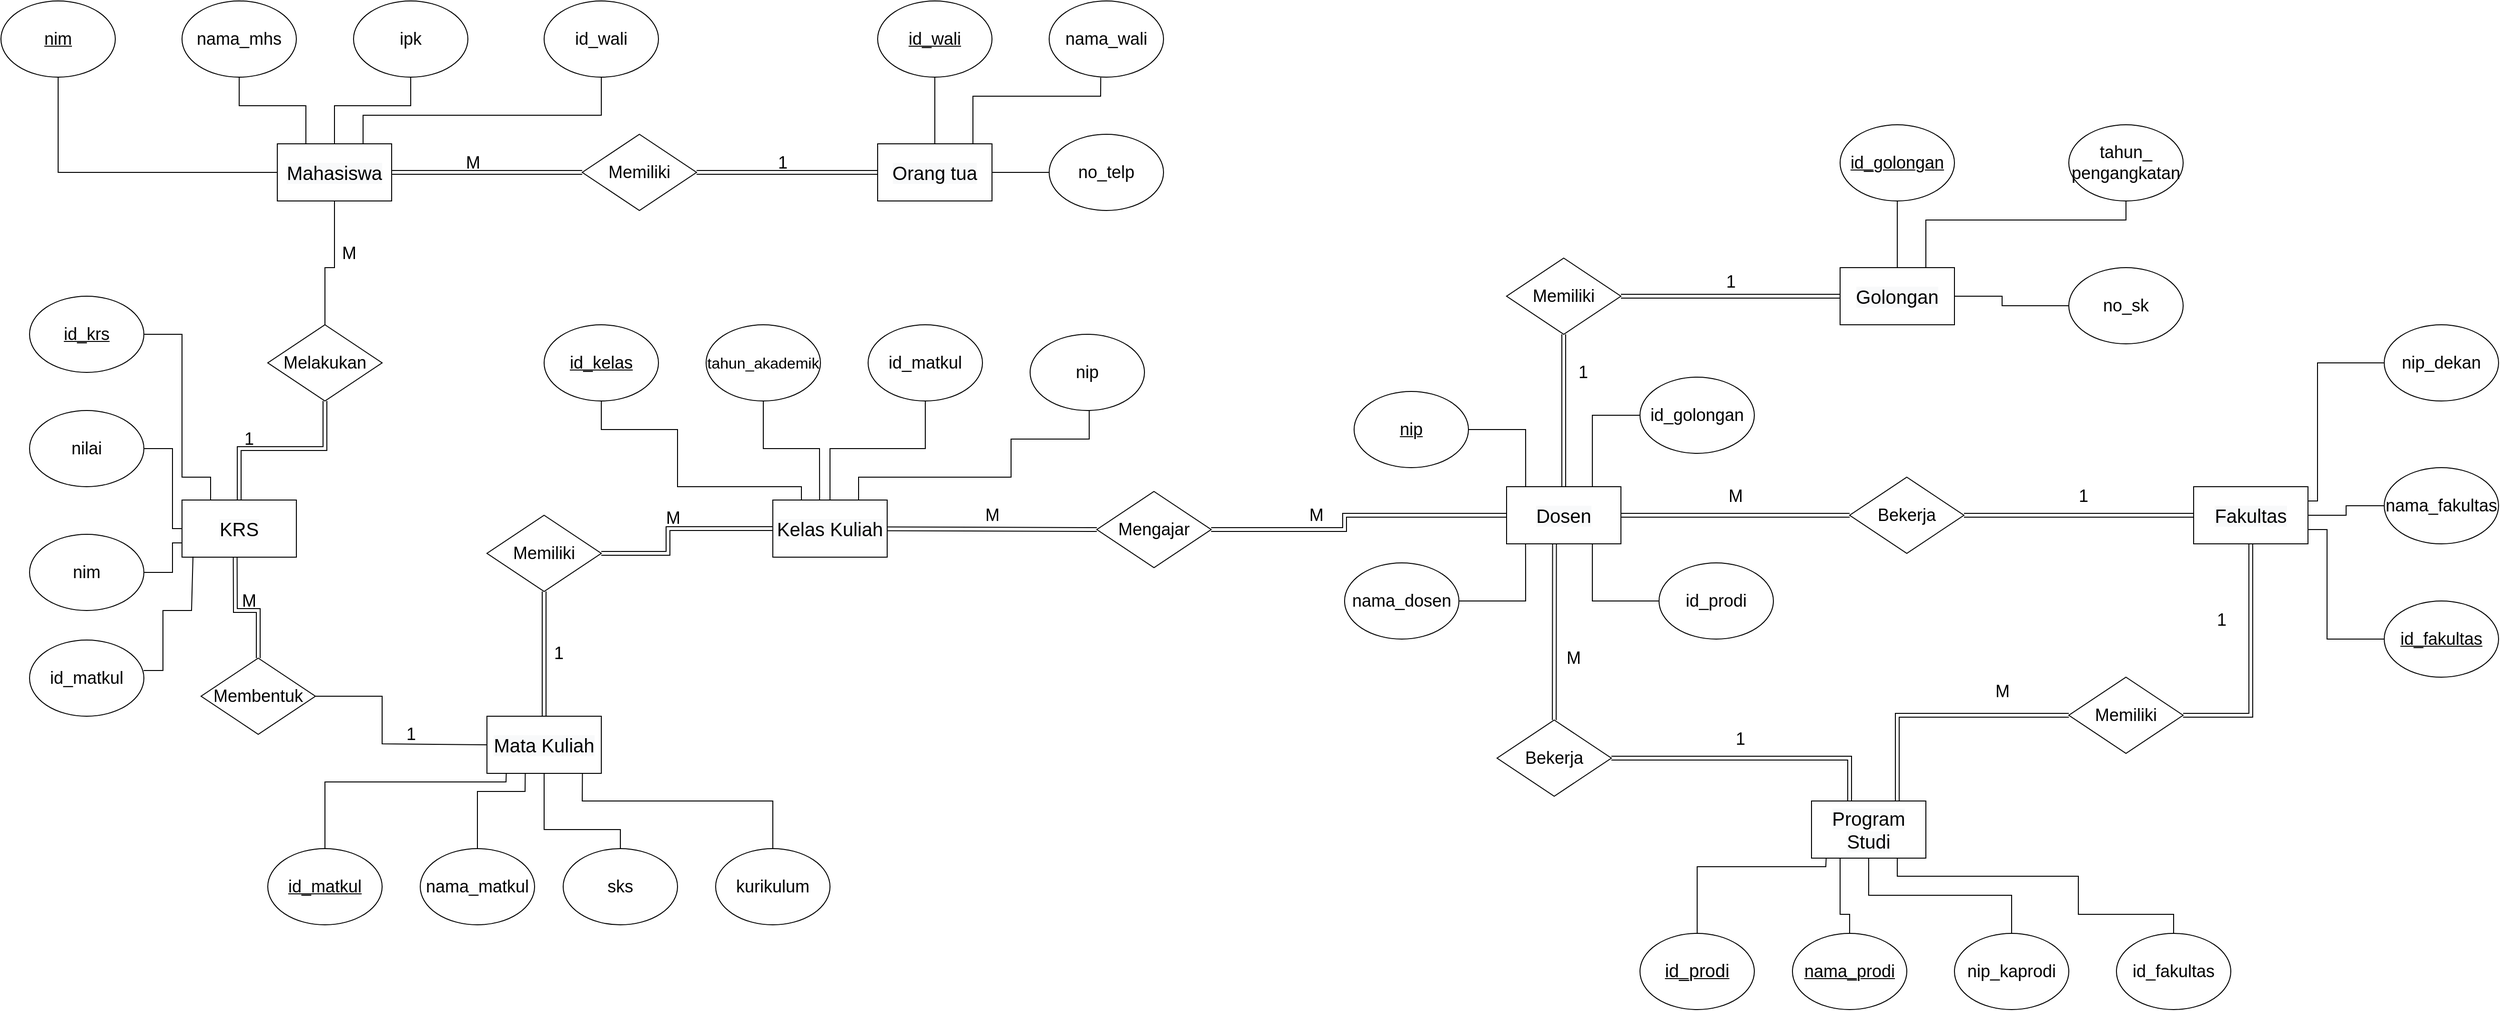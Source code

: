 <mxfile version="15.7.0" type="github">
  <diagram id="LZr_JtNC4HCCNw8eB3rf" name="Page-1">
    <mxGraphModel dx="2893" dy="1733" grid="1" gridSize="10" guides="1" tooltips="1" connect="1" arrows="1" fold="1" page="1" pageScale="1" pageWidth="1654" pageHeight="1169" math="0" shadow="0">
      <root>
        <mxCell id="0" />
        <mxCell id="1" parent="0" />
        <mxCell id="RcD0FPYwuCbndez-JQsw-1" value="&#xa;&#xa;&lt;span style=&quot;color: rgb(0, 0, 0); font-family: helvetica; font-size: 20px; font-style: normal; font-weight: 400; letter-spacing: normal; text-align: center; text-indent: 0px; text-transform: none; word-spacing: 0px; background-color: rgb(248, 249, 250); display: inline; float: none;&quot;&gt;Mahasiswa&lt;/span&gt;&#xa;&#xa;" style="rounded=0;whiteSpace=wrap;html=1;" vertex="1" parent="1">
          <mxGeometry x="638" y="200" width="120" height="60" as="geometry" />
        </mxCell>
        <mxCell id="RcD0FPYwuCbndez-JQsw-2" value="&#xa;&#xa;&lt;span style=&quot;color: rgb(0, 0, 0); font-family: helvetica; font-size: 20px; font-style: normal; font-weight: 400; letter-spacing: normal; text-align: center; text-indent: 0px; text-transform: none; word-spacing: 0px; background-color: rgb(248, 249, 250); display: inline; float: none;&quot;&gt;Orang tua&lt;/span&gt;&#xa;&#xa;" style="rounded=0;whiteSpace=wrap;html=1;" vertex="1" parent="1">
          <mxGeometry x="1268" y="200" width="120" height="60" as="geometry" />
        </mxCell>
        <mxCell id="RcD0FPYwuCbndez-JQsw-3" value="&#xa;&#xa;&lt;span style=&quot;color: rgb(0, 0, 0); font-family: helvetica; font-size: 20px; font-style: normal; font-weight: 400; letter-spacing: normal; text-align: center; text-indent: 0px; text-transform: none; word-spacing: 0px; background-color: rgb(248, 249, 250); display: inline; float: none;&quot;&gt;KRS&lt;/span&gt;&#xa;&#xa;" style="rounded=0;whiteSpace=wrap;html=1;" vertex="1" parent="1">
          <mxGeometry x="538" y="574" width="120" height="60" as="geometry" />
        </mxCell>
        <mxCell id="RcD0FPYwuCbndez-JQsw-4" value="&#xa;&#xa;&lt;span style=&quot;color: rgb(0, 0, 0); font-family: helvetica; font-size: 20px; font-style: normal; font-weight: 400; letter-spacing: normal; text-align: center; text-indent: 0px; text-transform: none; word-spacing: 0px; background-color: rgb(248, 249, 250); display: inline; float: none;&quot;&gt;Mata Kuliah&lt;/span&gt;&#xa;&#xa;" style="rounded=0;whiteSpace=wrap;html=1;" vertex="1" parent="1">
          <mxGeometry x="858" y="801" width="120" height="60" as="geometry" />
        </mxCell>
        <mxCell id="RcD0FPYwuCbndez-JQsw-5" value="&#xa;&#xa;&lt;span style=&quot;color: rgb(0, 0, 0); font-family: helvetica; font-size: 20px; font-style: normal; font-weight: 400; letter-spacing: normal; text-align: center; text-indent: 0px; text-transform: none; word-spacing: 0px; background-color: rgb(248, 249, 250); display: inline; float: none;&quot;&gt;Kelas Kuliah&lt;/span&gt;&#xa;&#xa;" style="rounded=0;whiteSpace=wrap;html=1;" vertex="1" parent="1">
          <mxGeometry x="1158" y="574" width="120" height="60" as="geometry" />
        </mxCell>
        <mxCell id="RcD0FPYwuCbndez-JQsw-6" value="&#xa;&#xa;&lt;span style=&quot;color: rgb(0, 0, 0); font-family: helvetica; font-size: 20px; font-style: normal; font-weight: 400; letter-spacing: normal; text-align: center; text-indent: 0px; text-transform: none; word-spacing: 0px; background-color: rgb(248, 249, 250); display: inline; float: none;&quot;&gt;Dosen&lt;/span&gt;&#xa;&#xa;" style="rounded=0;whiteSpace=wrap;html=1;" vertex="1" parent="1">
          <mxGeometry x="1928" y="560" width="120" height="60" as="geometry" />
        </mxCell>
        <mxCell id="RcD0FPYwuCbndez-JQsw-7" value="&#xa;&#xa;&lt;span style=&quot;color: rgb(0, 0, 0); font-family: helvetica; font-size: 20px; font-style: normal; font-weight: 400; letter-spacing: normal; text-align: center; text-indent: 0px; text-transform: none; word-spacing: 0px; background-color: rgb(248, 249, 250); display: inline; float: none;&quot;&gt;Program Studi&lt;/span&gt;&#xa;&#xa;" style="rounded=0;whiteSpace=wrap;html=1;" vertex="1" parent="1">
          <mxGeometry x="2248" y="890" width="120" height="60" as="geometry" />
        </mxCell>
        <mxCell id="RcD0FPYwuCbndez-JQsw-8" value="&#xa;&#xa;&lt;span style=&quot;color: rgb(0, 0, 0); font-family: helvetica; font-size: 20px; font-style: normal; font-weight: 400; letter-spacing: normal; text-align: center; text-indent: 0px; text-transform: none; word-spacing: 0px; background-color: rgb(248, 249, 250); display: inline; float: none;&quot;&gt;Fakultas&lt;/span&gt;&#xa;&#xa;" style="rounded=0;whiteSpace=wrap;html=1;" vertex="1" parent="1">
          <mxGeometry x="2649" y="560" width="120" height="60" as="geometry" />
        </mxCell>
        <mxCell id="RcD0FPYwuCbndez-JQsw-9" value="&lt;font style=&quot;font-size: 18px&quot;&gt;&lt;u&gt;nim&lt;/u&gt;&lt;/font&gt;" style="ellipse;whiteSpace=wrap;html=1;" vertex="1" parent="1">
          <mxGeometry x="348" y="50" width="120" height="80" as="geometry" />
        </mxCell>
        <mxCell id="RcD0FPYwuCbndez-JQsw-10" value="&lt;font style=&quot;font-size: 18px&quot;&gt;nama_mhs&lt;/font&gt;" style="ellipse;whiteSpace=wrap;html=1;" vertex="1" parent="1">
          <mxGeometry x="538" y="50" width="120" height="80" as="geometry" />
        </mxCell>
        <mxCell id="RcD0FPYwuCbndez-JQsw-11" value="&lt;font style=&quot;font-size: 18px&quot;&gt;ipk&lt;/font&gt;" style="ellipse;whiteSpace=wrap;html=1;" vertex="1" parent="1">
          <mxGeometry x="718" y="50" width="120" height="80" as="geometry" />
        </mxCell>
        <mxCell id="RcD0FPYwuCbndez-JQsw-12" value="&lt;font style=&quot;font-size: 18px&quot;&gt;id_wali&lt;/font&gt;" style="ellipse;whiteSpace=wrap;html=1;" vertex="1" parent="1">
          <mxGeometry x="918" y="50" width="120" height="80" as="geometry" />
        </mxCell>
        <mxCell id="RcD0FPYwuCbndez-JQsw-13" value="&lt;font style=&quot;font-size: 18px&quot;&gt;&lt;u&gt;id_wali&lt;/u&gt;&lt;/font&gt;" style="ellipse;whiteSpace=wrap;html=1;" vertex="1" parent="1">
          <mxGeometry x="1268" y="50" width="120" height="80" as="geometry" />
        </mxCell>
        <mxCell id="RcD0FPYwuCbndez-JQsw-14" value="&lt;font style=&quot;font-size: 18px&quot;&gt;nama_wali&lt;/font&gt;" style="ellipse;whiteSpace=wrap;html=1;" vertex="1" parent="1">
          <mxGeometry x="1448" y="50" width="120" height="80" as="geometry" />
        </mxCell>
        <mxCell id="RcD0FPYwuCbndez-JQsw-15" value="&lt;font style=&quot;font-size: 18px&quot;&gt;no_telp&lt;/font&gt;" style="ellipse;whiteSpace=wrap;html=1;" vertex="1" parent="1">
          <mxGeometry x="1448" y="190" width="120" height="80" as="geometry" />
        </mxCell>
        <mxCell id="RcD0FPYwuCbndez-JQsw-16" value="&lt;u&gt;&lt;font style=&quot;font-size: 18px&quot;&gt;id_krs&lt;/font&gt;&lt;/u&gt;" style="ellipse;whiteSpace=wrap;html=1;" vertex="1" parent="1">
          <mxGeometry x="378" y="360" width="120" height="80" as="geometry" />
        </mxCell>
        <mxCell id="RcD0FPYwuCbndez-JQsw-17" value="&lt;font style=&quot;font-size: 18px&quot;&gt;nilai&lt;/font&gt;" style="ellipse;whiteSpace=wrap;html=1;" vertex="1" parent="1">
          <mxGeometry x="378" y="480" width="120" height="80" as="geometry" />
        </mxCell>
        <mxCell id="RcD0FPYwuCbndez-JQsw-18" value="&lt;font style=&quot;font-size: 18px&quot;&gt;nim&lt;/font&gt;" style="ellipse;whiteSpace=wrap;html=1;" vertex="1" parent="1">
          <mxGeometry x="378" y="610" width="120" height="80" as="geometry" />
        </mxCell>
        <mxCell id="RcD0FPYwuCbndez-JQsw-19" value="&lt;font style=&quot;font-size: 18px&quot;&gt;id_matkul&lt;/font&gt;" style="ellipse;whiteSpace=wrap;html=1;" vertex="1" parent="1">
          <mxGeometry x="378" y="721" width="120" height="80" as="geometry" />
        </mxCell>
        <mxCell id="RcD0FPYwuCbndez-JQsw-20" value="&lt;u&gt;&lt;font style=&quot;font-size: 18px&quot;&gt;id_matkul&lt;/font&gt;&lt;/u&gt;" style="ellipse;whiteSpace=wrap;html=1;" vertex="1" parent="1">
          <mxGeometry x="628" y="940" width="120" height="80" as="geometry" />
        </mxCell>
        <mxCell id="RcD0FPYwuCbndez-JQsw-21" value="&lt;font style=&quot;font-size: 18px&quot;&gt;nama_matkul&lt;/font&gt;" style="ellipse;whiteSpace=wrap;html=1;" vertex="1" parent="1">
          <mxGeometry x="788" y="940" width="120" height="80" as="geometry" />
        </mxCell>
        <mxCell id="RcD0FPYwuCbndez-JQsw-22" value="&lt;font style=&quot;font-size: 18px&quot;&gt;sks&lt;/font&gt;" style="ellipse;whiteSpace=wrap;html=1;" vertex="1" parent="1">
          <mxGeometry x="938" y="940" width="120" height="80" as="geometry" />
        </mxCell>
        <mxCell id="RcD0FPYwuCbndez-JQsw-24" value="&lt;font style=&quot;font-size: 18px&quot;&gt;kurikulum&lt;/font&gt;" style="ellipse;whiteSpace=wrap;html=1;" vertex="1" parent="1">
          <mxGeometry x="1098" y="940" width="120" height="80" as="geometry" />
        </mxCell>
        <mxCell id="RcD0FPYwuCbndez-JQsw-25" value="&#xa;&#xa;&lt;span style=&quot;color: rgb(0, 0, 0); font-family: helvetica; font-size: 20px; font-style: normal; font-weight: 400; letter-spacing: normal; text-align: center; text-indent: 0px; text-transform: none; word-spacing: 0px; background-color: rgb(248, 249, 250); display: inline; float: none;&quot;&gt;Golongan&lt;/span&gt;&#xa;&#xa;" style="rounded=0;whiteSpace=wrap;html=1;" vertex="1" parent="1">
          <mxGeometry x="2278" y="330" width="120" height="60" as="geometry" />
        </mxCell>
        <mxCell id="RcD0FPYwuCbndez-JQsw-26" value="&lt;u&gt;&lt;font style=&quot;font-size: 18px&quot;&gt;id_kelas&lt;/font&gt;&lt;/u&gt;" style="ellipse;whiteSpace=wrap;html=1;" vertex="1" parent="1">
          <mxGeometry x="918" y="390" width="120" height="80" as="geometry" />
        </mxCell>
        <mxCell id="RcD0FPYwuCbndez-JQsw-27" value="&lt;font style=&quot;font-size: 16px&quot;&gt;tahun_akademik&lt;/font&gt;" style="ellipse;whiteSpace=wrap;html=1;" vertex="1" parent="1">
          <mxGeometry x="1088" y="390" width="120" height="80" as="geometry" />
        </mxCell>
        <mxCell id="RcD0FPYwuCbndez-JQsw-28" value="&lt;font style=&quot;font-size: 18px&quot;&gt;id_matkul&lt;/font&gt;" style="ellipse;whiteSpace=wrap;html=1;" vertex="1" parent="1">
          <mxGeometry x="1258" y="390" width="120" height="80" as="geometry" />
        </mxCell>
        <mxCell id="RcD0FPYwuCbndez-JQsw-29" value="&lt;font style=&quot;font-size: 18px&quot;&gt;nip&lt;/font&gt;" style="ellipse;whiteSpace=wrap;html=1;" vertex="1" parent="1">
          <mxGeometry x="1428" y="400" width="120" height="80" as="geometry" />
        </mxCell>
        <mxCell id="RcD0FPYwuCbndez-JQsw-30" value="&lt;u&gt;&lt;font style=&quot;font-size: 18px&quot;&gt;nip&lt;/font&gt;&lt;/u&gt;" style="ellipse;whiteSpace=wrap;html=1;" vertex="1" parent="1">
          <mxGeometry x="1768" y="460" width="120" height="80" as="geometry" />
        </mxCell>
        <mxCell id="RcD0FPYwuCbndez-JQsw-31" value="&lt;font style=&quot;font-size: 18px&quot;&gt;id_golongan&lt;/font&gt;" style="ellipse;whiteSpace=wrap;html=1;" vertex="1" parent="1">
          <mxGeometry x="2068" y="445" width="120" height="80" as="geometry" />
        </mxCell>
        <mxCell id="RcD0FPYwuCbndez-JQsw-32" value="&lt;font style=&quot;font-size: 18px&quot;&gt;id_prodi&lt;/font&gt;" style="ellipse;whiteSpace=wrap;html=1;" vertex="1" parent="1">
          <mxGeometry x="2088" y="640" width="120" height="80" as="geometry" />
        </mxCell>
        <mxCell id="RcD0FPYwuCbndez-JQsw-33" value="&lt;font style=&quot;font-size: 18px&quot;&gt;nama_dosen&lt;/font&gt;" style="ellipse;whiteSpace=wrap;html=1;" vertex="1" parent="1">
          <mxGeometry x="1758" y="640" width="120" height="80" as="geometry" />
        </mxCell>
        <mxCell id="RcD0FPYwuCbndez-JQsw-34" value="&lt;u&gt;&lt;font style=&quot;font-size: 18px&quot;&gt;id_golongan&lt;/font&gt;&lt;/u&gt;" style="ellipse;whiteSpace=wrap;html=1;" vertex="1" parent="1">
          <mxGeometry x="2278" y="180" width="120" height="80" as="geometry" />
        </mxCell>
        <mxCell id="RcD0FPYwuCbndez-JQsw-35" value="&lt;font style=&quot;font-size: 18px&quot;&gt;tahun_ pengangkatan&lt;/font&gt;" style="ellipse;whiteSpace=wrap;html=1;" vertex="1" parent="1">
          <mxGeometry x="2518" y="180" width="120" height="80" as="geometry" />
        </mxCell>
        <mxCell id="RcD0FPYwuCbndez-JQsw-36" value="&lt;font style=&quot;font-size: 18px&quot;&gt;no_sk&lt;/font&gt;" style="ellipse;whiteSpace=wrap;html=1;" vertex="1" parent="1">
          <mxGeometry x="2518" y="330" width="120" height="80" as="geometry" />
        </mxCell>
        <mxCell id="RcD0FPYwuCbndez-JQsw-37" value="&lt;font style=&quot;font-size: 18px&quot;&gt;nip_dekan&lt;/font&gt;" style="ellipse;whiteSpace=wrap;html=1;" vertex="1" parent="1">
          <mxGeometry x="2849" y="390" width="120" height="80" as="geometry" />
        </mxCell>
        <mxCell id="RcD0FPYwuCbndez-JQsw-38" value="&lt;font style=&quot;font-size: 18px&quot;&gt;nama_fakultas&lt;/font&gt;" style="ellipse;whiteSpace=wrap;html=1;" vertex="1" parent="1">
          <mxGeometry x="2849" y="540" width="120" height="80" as="geometry" />
        </mxCell>
        <mxCell id="RcD0FPYwuCbndez-JQsw-39" value="&lt;u&gt;&lt;font style=&quot;font-size: 18px&quot;&gt;id_fakultas&lt;/font&gt;&lt;/u&gt;" style="ellipse;whiteSpace=wrap;html=1;" vertex="1" parent="1">
          <mxGeometry x="2849" y="680" width="120" height="80" as="geometry" />
        </mxCell>
        <mxCell id="RcD0FPYwuCbndez-JQsw-40" value="&lt;font style=&quot;font-size: 18px&quot;&gt;id_fakultas&lt;/font&gt;" style="ellipse;whiteSpace=wrap;html=1;" vertex="1" parent="1">
          <mxGeometry x="2568" y="1029" width="120" height="80" as="geometry" />
        </mxCell>
        <mxCell id="RcD0FPYwuCbndez-JQsw-41" value="&lt;font style=&quot;font-size: 19px&quot;&gt;&lt;u&gt;id_prodi&lt;/u&gt;&lt;/font&gt;" style="ellipse;whiteSpace=wrap;html=1;" vertex="1" parent="1">
          <mxGeometry x="2068" y="1029" width="120" height="80" as="geometry" />
        </mxCell>
        <mxCell id="RcD0FPYwuCbndez-JQsw-42" value="&lt;u&gt;&lt;font style=&quot;font-size: 18px&quot;&gt;nama_prodi&lt;/font&gt;&lt;/u&gt;" style="ellipse;whiteSpace=wrap;html=1;" vertex="1" parent="1">
          <mxGeometry x="2228" y="1029" width="120" height="80" as="geometry" />
        </mxCell>
        <mxCell id="RcD0FPYwuCbndez-JQsw-43" value="&lt;font style=&quot;font-size: 18px&quot;&gt;nip_kaprodi&lt;/font&gt;" style="ellipse;whiteSpace=wrap;html=1;" vertex="1" parent="1">
          <mxGeometry x="2398" y="1029" width="120" height="80" as="geometry" />
        </mxCell>
        <mxCell id="RcD0FPYwuCbndez-JQsw-47" value="Melakukan" style="rhombus;whiteSpace=wrap;html=1;fontSize=18;" vertex="1" parent="1">
          <mxGeometry x="628" y="390" width="120" height="80" as="geometry" />
        </mxCell>
        <mxCell id="RcD0FPYwuCbndez-JQsw-48" value="Memiliki" style="rhombus;whiteSpace=wrap;html=1;fontSize=18;" vertex="1" parent="1">
          <mxGeometry x="958" y="190" width="120" height="80" as="geometry" />
        </mxCell>
        <mxCell id="RcD0FPYwuCbndez-JQsw-49" value="Membentuk" style="rhombus;whiteSpace=wrap;html=1;fontSize=18;" vertex="1" parent="1">
          <mxGeometry x="558" y="740" width="120" height="80" as="geometry" />
        </mxCell>
        <mxCell id="RcD0FPYwuCbndez-JQsw-50" value="Memiliki" style="rhombus;whiteSpace=wrap;html=1;fontSize=18;" vertex="1" parent="1">
          <mxGeometry x="858" y="590" width="120" height="80" as="geometry" />
        </mxCell>
        <mxCell id="RcD0FPYwuCbndez-JQsw-51" value="Mengajar" style="rhombus;whiteSpace=wrap;html=1;fontSize=18;" vertex="1" parent="1">
          <mxGeometry x="1498" y="565" width="120" height="80" as="geometry" />
        </mxCell>
        <mxCell id="RcD0FPYwuCbndez-JQsw-52" value="Memiliki" style="rhombus;whiteSpace=wrap;html=1;fontSize=18;" vertex="1" parent="1">
          <mxGeometry x="1928" y="320" width="120" height="80" as="geometry" />
        </mxCell>
        <mxCell id="RcD0FPYwuCbndez-JQsw-53" value="Bekerja" style="rhombus;whiteSpace=wrap;html=1;fontSize=18;" vertex="1" parent="1">
          <mxGeometry x="1918" y="805" width="120" height="80" as="geometry" />
        </mxCell>
        <mxCell id="RcD0FPYwuCbndez-JQsw-54" value="Bekerja" style="rhombus;whiteSpace=wrap;html=1;fontSize=18;" vertex="1" parent="1">
          <mxGeometry x="2288" y="550" width="120" height="80" as="geometry" />
        </mxCell>
        <mxCell id="RcD0FPYwuCbndez-JQsw-60" value="" style="endArrow=none;html=1;rounded=0;fontSize=18;entryX=0.5;entryY=1;entryDx=0;entryDy=0;exitX=0.5;exitY=0;exitDx=0;exitDy=0;" edge="1" parent="1" source="RcD0FPYwuCbndez-JQsw-1" target="RcD0FPYwuCbndez-JQsw-11">
          <mxGeometry width="50" height="50" relative="1" as="geometry">
            <mxPoint x="718" y="160" as="sourcePoint" />
            <mxPoint x="878" y="170" as="targetPoint" />
            <Array as="points">
              <mxPoint x="698" y="160" />
              <mxPoint x="778" y="160" />
            </Array>
          </mxGeometry>
        </mxCell>
        <mxCell id="RcD0FPYwuCbndez-JQsw-61" value="" style="endArrow=none;html=1;rounded=0;fontSize=18;entryX=0.5;entryY=1;entryDx=0;entryDy=0;exitX=0;exitY=0.5;exitDx=0;exitDy=0;" edge="1" parent="1" source="RcD0FPYwuCbndez-JQsw-1" target="RcD0FPYwuCbndez-JQsw-9">
          <mxGeometry width="50" height="50" relative="1" as="geometry">
            <mxPoint x="388" y="170" as="sourcePoint" />
            <mxPoint x="438" y="120" as="targetPoint" />
            <Array as="points">
              <mxPoint x="408" y="230" />
            </Array>
          </mxGeometry>
        </mxCell>
        <mxCell id="RcD0FPYwuCbndez-JQsw-62" value="" style="endArrow=none;html=1;rounded=0;fontSize=18;entryX=0.5;entryY=1;entryDx=0;entryDy=0;exitX=0.25;exitY=0;exitDx=0;exitDy=0;" edge="1" parent="1" source="RcD0FPYwuCbndez-JQsw-1" target="RcD0FPYwuCbndez-JQsw-10">
          <mxGeometry width="50" height="50" relative="1" as="geometry">
            <mxPoint x="578" y="190" as="sourcePoint" />
            <mxPoint x="628" y="140" as="targetPoint" />
            <Array as="points">
              <mxPoint x="668" y="160" />
              <mxPoint x="598" y="160" />
            </Array>
          </mxGeometry>
        </mxCell>
        <mxCell id="RcD0FPYwuCbndez-JQsw-63" value="" style="endArrow=none;html=1;rounded=0;fontSize=18;exitX=0.75;exitY=0;exitDx=0;exitDy=0;entryX=0.5;entryY=1;entryDx=0;entryDy=0;" edge="1" parent="1" source="RcD0FPYwuCbndez-JQsw-1" target="RcD0FPYwuCbndez-JQsw-12">
          <mxGeometry width="50" height="50" relative="1" as="geometry">
            <mxPoint x="858" y="200" as="sourcePoint" />
            <mxPoint x="908" y="150" as="targetPoint" />
            <Array as="points">
              <mxPoint x="728" y="170" />
              <mxPoint x="818" y="170" />
              <mxPoint x="978" y="170" />
            </Array>
          </mxGeometry>
        </mxCell>
        <mxCell id="RcD0FPYwuCbndez-JQsw-64" value="" style="endArrow=none;html=1;rounded=0;fontSize=18;entryX=0.5;entryY=1;entryDx=0;entryDy=0;exitX=0.5;exitY=0;exitDx=0;exitDy=0;" edge="1" parent="1" source="RcD0FPYwuCbndez-JQsw-2" target="RcD0FPYwuCbndez-JQsw-13">
          <mxGeometry width="50" height="50" relative="1" as="geometry">
            <mxPoint x="1308" y="190" as="sourcePoint" />
            <mxPoint x="1358" y="140" as="targetPoint" />
          </mxGeometry>
        </mxCell>
        <mxCell id="RcD0FPYwuCbndez-JQsw-65" value="" style="endArrow=none;html=1;rounded=0;fontSize=18;exitX=1;exitY=0.5;exitDx=0;exitDy=0;entryX=0;entryY=0.5;entryDx=0;entryDy=0;" edge="1" parent="1" source="RcD0FPYwuCbndez-JQsw-2" target="RcD0FPYwuCbndez-JQsw-15">
          <mxGeometry width="50" height="50" relative="1" as="geometry">
            <mxPoint x="1398" y="260" as="sourcePoint" />
            <mxPoint x="1448" y="210" as="targetPoint" />
          </mxGeometry>
        </mxCell>
        <mxCell id="RcD0FPYwuCbndez-JQsw-66" value="" style="endArrow=none;html=1;rounded=0;fontSize=18;entryX=0.451;entryY=1.004;entryDx=0;entryDy=0;entryPerimeter=0;" edge="1" parent="1" target="RcD0FPYwuCbndez-JQsw-14">
          <mxGeometry width="50" height="50" relative="1" as="geometry">
            <mxPoint x="1368" y="200" as="sourcePoint" />
            <mxPoint x="1438" y="140" as="targetPoint" />
            <Array as="points">
              <mxPoint x="1368" y="150" />
              <mxPoint x="1438" y="150" />
              <mxPoint x="1502" y="150" />
            </Array>
          </mxGeometry>
        </mxCell>
        <mxCell id="RcD0FPYwuCbndez-JQsw-67" value="" style="endArrow=none;html=1;rounded=0;fontSize=18;entryX=0;entryY=0.5;entryDx=0;entryDy=0;" edge="1" parent="1" source="RcD0FPYwuCbndez-JQsw-17" target="RcD0FPYwuCbndez-JQsw-3">
          <mxGeometry width="50" height="50" relative="1" as="geometry">
            <mxPoint x="498" y="570" as="sourcePoint" />
            <mxPoint x="568.711" y="520" as="targetPoint" />
            <Array as="points">
              <mxPoint x="528" y="520" />
              <mxPoint x="528" y="604" />
            </Array>
          </mxGeometry>
        </mxCell>
        <mxCell id="RcD0FPYwuCbndez-JQsw-69" value="" style="endArrow=none;html=1;rounded=0;fontSize=18;exitX=1;exitY=0.5;exitDx=0;exitDy=0;entryX=0.25;entryY=0;entryDx=0;entryDy=0;" edge="1" parent="1" source="RcD0FPYwuCbndez-JQsw-16" target="RcD0FPYwuCbndez-JQsw-3">
          <mxGeometry width="50" height="50" relative="1" as="geometry">
            <mxPoint x="508" y="480" as="sourcePoint" />
            <mxPoint x="558" y="430" as="targetPoint" />
            <Array as="points">
              <mxPoint x="538" y="400" />
              <mxPoint x="538" y="490" />
              <mxPoint x="538" y="550" />
              <mxPoint x="568" y="550" />
            </Array>
          </mxGeometry>
        </mxCell>
        <mxCell id="RcD0FPYwuCbndez-JQsw-70" value="" style="endArrow=none;html=1;rounded=0;fontSize=18;exitX=1;exitY=0.5;exitDx=0;exitDy=0;entryX=0;entryY=0.75;entryDx=0;entryDy=0;" edge="1" parent="1" source="RcD0FPYwuCbndez-JQsw-18" target="RcD0FPYwuCbndez-JQsw-3">
          <mxGeometry width="50" height="50" relative="1" as="geometry">
            <mxPoint x="518" y="710" as="sourcePoint" />
            <mxPoint x="568" y="660" as="targetPoint" />
            <Array as="points">
              <mxPoint x="528" y="650" />
              <mxPoint x="528" y="619" />
            </Array>
          </mxGeometry>
        </mxCell>
        <mxCell id="RcD0FPYwuCbndez-JQsw-71" value="" style="endArrow=none;html=1;rounded=0;fontSize=18;exitX=0.998;exitY=0.4;exitDx=0;exitDy=0;exitPerimeter=0;entryX=0.096;entryY=0.99;entryDx=0;entryDy=0;entryPerimeter=0;" edge="1" parent="1" source="RcD0FPYwuCbndez-JQsw-19" target="RcD0FPYwuCbndez-JQsw-3">
          <mxGeometry width="50" height="50" relative="1" as="geometry">
            <mxPoint x="498" y="750" as="sourcePoint" />
            <mxPoint x="548" y="650" as="targetPoint" />
            <Array as="points">
              <mxPoint x="518" y="753" />
              <mxPoint x="518" y="690" />
              <mxPoint x="548" y="690" />
            </Array>
          </mxGeometry>
        </mxCell>
        <mxCell id="RcD0FPYwuCbndez-JQsw-72" value="" style="endArrow=none;html=1;rounded=0;fontSize=18;exitX=0.5;exitY=1;exitDx=0;exitDy=0;entryX=0.25;entryY=0;entryDx=0;entryDy=0;" edge="1" parent="1" source="RcD0FPYwuCbndez-JQsw-26" target="RcD0FPYwuCbndez-JQsw-5">
          <mxGeometry width="50" height="50" relative="1" as="geometry">
            <mxPoint x="1038" y="560" as="sourcePoint" />
            <mxPoint x="1088" y="510" as="targetPoint" />
            <Array as="points">
              <mxPoint x="978" y="500" />
              <mxPoint x="1058" y="500" />
              <mxPoint x="1058" y="560" />
              <mxPoint x="1188" y="560" />
            </Array>
          </mxGeometry>
        </mxCell>
        <mxCell id="RcD0FPYwuCbndez-JQsw-73" value="" style="endArrow=none;html=1;rounded=0;fontSize=18;entryX=0.5;entryY=1;entryDx=0;entryDy=0;exitX=0.409;exitY=-0.007;exitDx=0;exitDy=0;exitPerimeter=0;" edge="1" parent="1" source="RcD0FPYwuCbndez-JQsw-5" target="RcD0FPYwuCbndez-JQsw-27">
          <mxGeometry width="50" height="50" relative="1" as="geometry">
            <mxPoint x="1128" y="540" as="sourcePoint" />
            <mxPoint x="1178" y="490" as="targetPoint" />
            <Array as="points">
              <mxPoint x="1207" y="520" />
              <mxPoint x="1148" y="520" />
            </Array>
          </mxGeometry>
        </mxCell>
        <mxCell id="RcD0FPYwuCbndez-JQsw-74" value="" style="endArrow=none;html=1;rounded=0;fontSize=18;exitX=0.5;exitY=0;exitDx=0;exitDy=0;entryX=0.5;entryY=1;entryDx=0;entryDy=0;" edge="1" parent="1" source="RcD0FPYwuCbndez-JQsw-5" target="RcD0FPYwuCbndez-JQsw-28">
          <mxGeometry width="50" height="50" relative="1" as="geometry">
            <mxPoint x="1238" y="550" as="sourcePoint" />
            <mxPoint x="1288" y="500" as="targetPoint" />
            <Array as="points">
              <mxPoint x="1218" y="520" />
              <mxPoint x="1318" y="520" />
            </Array>
          </mxGeometry>
        </mxCell>
        <mxCell id="RcD0FPYwuCbndez-JQsw-75" value="" style="endArrow=none;html=1;rounded=0;fontSize=18;exitX=0.75;exitY=0;exitDx=0;exitDy=0;" edge="1" parent="1" source="RcD0FPYwuCbndez-JQsw-5">
          <mxGeometry width="50" height="50" relative="1" as="geometry">
            <mxPoint x="1348" y="580" as="sourcePoint" />
            <mxPoint x="1490" y="480" as="targetPoint" />
            <Array as="points">
              <mxPoint x="1248" y="550" />
              <mxPoint x="1278" y="550" />
              <mxPoint x="1408" y="550" />
              <mxPoint x="1408" y="510" />
              <mxPoint x="1490" y="510" />
            </Array>
          </mxGeometry>
        </mxCell>
        <mxCell id="RcD0FPYwuCbndez-JQsw-76" value="" style="endArrow=none;html=1;rounded=0;fontSize=18;exitX=0.5;exitY=0;exitDx=0;exitDy=0;entryX=0.169;entryY=1;entryDx=0;entryDy=0;entryPerimeter=0;" edge="1" parent="1" source="RcD0FPYwuCbndez-JQsw-20" target="RcD0FPYwuCbndez-JQsw-4">
          <mxGeometry width="50" height="50" relative="1" as="geometry">
            <mxPoint x="658" y="900" as="sourcePoint" />
            <mxPoint x="708" y="850" as="targetPoint" />
            <Array as="points">
              <mxPoint x="688" y="870" />
              <mxPoint x="878" y="870" />
            </Array>
          </mxGeometry>
        </mxCell>
        <mxCell id="RcD0FPYwuCbndez-JQsw-77" value="" style="endArrow=none;html=1;rounded=0;fontSize=18;exitX=0.5;exitY=0;exitDx=0;exitDy=0;entryX=0.335;entryY=0.995;entryDx=0;entryDy=0;entryPerimeter=0;" edge="1" parent="1" source="RcD0FPYwuCbndez-JQsw-21" target="RcD0FPYwuCbndez-JQsw-4">
          <mxGeometry width="50" height="50" relative="1" as="geometry">
            <mxPoint x="868" y="930" as="sourcePoint" />
            <mxPoint x="918" y="880" as="targetPoint" />
            <Array as="points">
              <mxPoint x="848" y="880" />
              <mxPoint x="898" y="880" />
            </Array>
          </mxGeometry>
        </mxCell>
        <mxCell id="RcD0FPYwuCbndez-JQsw-78" value="" style="endArrow=none;html=1;rounded=0;fontSize=18;entryX=0.5;entryY=1;entryDx=0;entryDy=0;exitX=0.5;exitY=0;exitDx=0;exitDy=0;" edge="1" parent="1" source="RcD0FPYwuCbndez-JQsw-22" target="RcD0FPYwuCbndez-JQsw-4">
          <mxGeometry width="50" height="50" relative="1" as="geometry">
            <mxPoint x="928" y="930" as="sourcePoint" />
            <mxPoint x="978" y="880" as="targetPoint" />
            <Array as="points">
              <mxPoint x="998" y="920" />
              <mxPoint x="918" y="920" />
              <mxPoint x="918" y="880" />
            </Array>
          </mxGeometry>
        </mxCell>
        <mxCell id="RcD0FPYwuCbndez-JQsw-79" value="" style="endArrow=none;html=1;rounded=0;fontSize=18;entryX=0.835;entryY=1.003;entryDx=0;entryDy=0;entryPerimeter=0;exitX=0.5;exitY=0;exitDx=0;exitDy=0;" edge="1" parent="1" source="RcD0FPYwuCbndez-JQsw-24" target="RcD0FPYwuCbndez-JQsw-4">
          <mxGeometry width="50" height="50" relative="1" as="geometry">
            <mxPoint x="1038" y="930" as="sourcePoint" />
            <mxPoint x="1088" y="880" as="targetPoint" />
            <Array as="points">
              <mxPoint x="1158" y="890" />
              <mxPoint x="1058" y="890" />
              <mxPoint x="958" y="890" />
            </Array>
          </mxGeometry>
        </mxCell>
        <mxCell id="RcD0FPYwuCbndez-JQsw-80" value="" style="endArrow=none;html=1;rounded=0;fontSize=18;entryX=0.128;entryY=1.006;entryDx=0;entryDy=0;entryPerimeter=0;exitX=0.5;exitY=0;exitDx=0;exitDy=0;" edge="1" parent="1" source="RcD0FPYwuCbndez-JQsw-41" target="RcD0FPYwuCbndez-JQsw-7">
          <mxGeometry width="50" height="50" relative="1" as="geometry">
            <mxPoint x="2128" y="1009" as="sourcePoint" />
            <mxPoint x="2178" y="959" as="targetPoint" />
            <Array as="points">
              <mxPoint x="2128" y="959" />
              <mxPoint x="2263" y="959" />
            </Array>
          </mxGeometry>
        </mxCell>
        <mxCell id="RcD0FPYwuCbndez-JQsw-81" value="" style="endArrow=none;html=1;rounded=0;fontSize=18;entryX=0.25;entryY=1;entryDx=0;entryDy=0;exitX=0.5;exitY=0;exitDx=0;exitDy=0;" edge="1" parent="1" source="RcD0FPYwuCbndez-JQsw-42" target="RcD0FPYwuCbndez-JQsw-7">
          <mxGeometry width="50" height="50" relative="1" as="geometry">
            <mxPoint x="2238" y="1029" as="sourcePoint" />
            <mxPoint x="2288" y="979" as="targetPoint" />
            <Array as="points">
              <mxPoint x="2288" y="1009" />
              <mxPoint x="2278" y="1009" />
            </Array>
          </mxGeometry>
        </mxCell>
        <mxCell id="RcD0FPYwuCbndez-JQsw-82" value="" style="endArrow=none;html=1;rounded=0;fontSize=18;exitX=0.5;exitY=0;exitDx=0;exitDy=0;entryX=0.5;entryY=1;entryDx=0;entryDy=0;" edge="1" parent="1" source="RcD0FPYwuCbndez-JQsw-43" target="RcD0FPYwuCbndez-JQsw-7">
          <mxGeometry width="50" height="50" relative="1" as="geometry">
            <mxPoint x="2328" y="1029" as="sourcePoint" />
            <mxPoint x="2378" y="979" as="targetPoint" />
            <Array as="points">
              <mxPoint x="2458" y="989" />
              <mxPoint x="2308" y="989" />
            </Array>
          </mxGeometry>
        </mxCell>
        <mxCell id="RcD0FPYwuCbndez-JQsw-83" value="" style="endArrow=none;html=1;rounded=0;fontSize=18;exitX=0.75;exitY=1;exitDx=0;exitDy=0;entryX=0.5;entryY=0;entryDx=0;entryDy=0;" edge="1" parent="1" source="RcD0FPYwuCbndez-JQsw-7" target="RcD0FPYwuCbndez-JQsw-40">
          <mxGeometry width="50" height="50" relative="1" as="geometry">
            <mxPoint x="2428" y="989" as="sourcePoint" />
            <mxPoint x="2478" y="989" as="targetPoint" />
            <Array as="points">
              <mxPoint x="2338" y="969" />
              <mxPoint x="2528" y="969" />
              <mxPoint x="2528" y="1009" />
              <mxPoint x="2628" y="1009" />
            </Array>
          </mxGeometry>
        </mxCell>
        <mxCell id="RcD0FPYwuCbndez-JQsw-84" value="" style="endArrow=none;html=1;rounded=0;fontSize=18;exitX=1;exitY=0.5;exitDx=0;exitDy=0;entryX=0.167;entryY=0;entryDx=0;entryDy=0;entryPerimeter=0;" edge="1" parent="1" source="RcD0FPYwuCbndez-JQsw-30" target="RcD0FPYwuCbndez-JQsw-6">
          <mxGeometry width="50" height="50" relative="1" as="geometry">
            <mxPoint x="1938" y="550" as="sourcePoint" />
            <mxPoint x="1988" y="500" as="targetPoint" />
            <Array as="points">
              <mxPoint x="1948" y="500" />
            </Array>
          </mxGeometry>
        </mxCell>
        <mxCell id="RcD0FPYwuCbndez-JQsw-85" value="" style="endArrow=none;html=1;rounded=0;fontSize=18;exitX=0.75;exitY=0;exitDx=0;exitDy=0;entryX=0;entryY=0.5;entryDx=0;entryDy=0;" edge="1" parent="1" source="RcD0FPYwuCbndez-JQsw-6" target="RcD0FPYwuCbndez-JQsw-31">
          <mxGeometry width="50" height="50" relative="1" as="geometry">
            <mxPoint x="1998" y="550" as="sourcePoint" />
            <mxPoint x="2048" y="500" as="targetPoint" />
            <Array as="points">
              <mxPoint x="2018" y="500" />
              <mxPoint x="2018" y="485" />
            </Array>
          </mxGeometry>
        </mxCell>
        <mxCell id="RcD0FPYwuCbndez-JQsw-86" value="" style="endArrow=none;html=1;rounded=0;fontSize=18;entryX=0.166;entryY=1.004;entryDx=0;entryDy=0;entryPerimeter=0;exitX=1;exitY=0.5;exitDx=0;exitDy=0;" edge="1" parent="1" source="RcD0FPYwuCbndez-JQsw-33" target="RcD0FPYwuCbndez-JQsw-6">
          <mxGeometry width="50" height="50" relative="1" as="geometry">
            <mxPoint x="1898" y="680" as="sourcePoint" />
            <mxPoint x="1948" y="630" as="targetPoint" />
            <Array as="points">
              <mxPoint x="1948" y="680" />
              <mxPoint x="1948" y="650" />
            </Array>
          </mxGeometry>
        </mxCell>
        <mxCell id="RcD0FPYwuCbndez-JQsw-87" value="" style="endArrow=none;html=1;rounded=0;fontSize=18;exitX=0;exitY=0.5;exitDx=0;exitDy=0;entryX=0.75;entryY=1;entryDx=0;entryDy=0;" edge="1" parent="1" source="RcD0FPYwuCbndez-JQsw-32" target="RcD0FPYwuCbndez-JQsw-6">
          <mxGeometry width="50" height="50" relative="1" as="geometry">
            <mxPoint x="2018" y="690" as="sourcePoint" />
            <mxPoint x="2068" y="640" as="targetPoint" />
            <Array as="points">
              <mxPoint x="2018" y="680" />
            </Array>
          </mxGeometry>
        </mxCell>
        <mxCell id="RcD0FPYwuCbndez-JQsw-88" value="" style="endArrow=none;html=1;rounded=0;fontSize=18;exitX=0.5;exitY=0;exitDx=0;exitDy=0;entryX=0.5;entryY=1;entryDx=0;entryDy=0;" edge="1" parent="1" source="RcD0FPYwuCbndez-JQsw-25" target="RcD0FPYwuCbndez-JQsw-34">
          <mxGeometry width="50" height="50" relative="1" as="geometry">
            <mxPoint x="2428" y="340" as="sourcePoint" />
            <mxPoint x="2478" y="290" as="targetPoint" />
          </mxGeometry>
        </mxCell>
        <mxCell id="RcD0FPYwuCbndez-JQsw-89" value="" style="endArrow=none;html=1;rounded=0;fontSize=18;exitX=0.75;exitY=0;exitDx=0;exitDy=0;entryX=0.5;entryY=1;entryDx=0;entryDy=0;" edge="1" parent="1" source="RcD0FPYwuCbndez-JQsw-25" target="RcD0FPYwuCbndez-JQsw-35">
          <mxGeometry width="50" height="50" relative="1" as="geometry">
            <mxPoint x="2438" y="330" as="sourcePoint" />
            <mxPoint x="2488" y="280" as="targetPoint" />
            <Array as="points">
              <mxPoint x="2368" y="280" />
              <mxPoint x="2578" y="280" />
            </Array>
          </mxGeometry>
        </mxCell>
        <mxCell id="RcD0FPYwuCbndez-JQsw-90" value="" style="endArrow=none;html=1;rounded=0;fontSize=18;exitX=1;exitY=0.5;exitDx=0;exitDy=0;entryX=0;entryY=0.5;entryDx=0;entryDy=0;" edge="1" parent="1" source="RcD0FPYwuCbndez-JQsw-25" target="RcD0FPYwuCbndez-JQsw-36">
          <mxGeometry width="50" height="50" relative="1" as="geometry">
            <mxPoint x="2428" y="390" as="sourcePoint" />
            <mxPoint x="2478" y="340" as="targetPoint" />
            <Array as="points">
              <mxPoint x="2448" y="360" />
              <mxPoint x="2448" y="370" />
            </Array>
          </mxGeometry>
        </mxCell>
        <mxCell id="RcD0FPYwuCbndez-JQsw-91" value="" style="endArrow=none;html=1;rounded=0;fontSize=18;exitX=1;exitY=0.25;exitDx=0;exitDy=0;entryX=0;entryY=0.5;entryDx=0;entryDy=0;" edge="1" parent="1" source="RcD0FPYwuCbndez-JQsw-8" target="RcD0FPYwuCbndez-JQsw-37">
          <mxGeometry width="50" height="50" relative="1" as="geometry">
            <mxPoint x="2769" y="620" as="sourcePoint" />
            <mxPoint x="2829" y="440" as="targetPoint" />
            <Array as="points">
              <mxPoint x="2779" y="575" />
              <mxPoint x="2779" y="430" />
            </Array>
          </mxGeometry>
        </mxCell>
        <mxCell id="RcD0FPYwuCbndez-JQsw-92" value="" style="endArrow=none;html=1;rounded=0;fontSize=18;exitX=1;exitY=0.5;exitDx=0;exitDy=0;entryX=0;entryY=0.5;entryDx=0;entryDy=0;" edge="1" parent="1" source="RcD0FPYwuCbndez-JQsw-8" target="RcD0FPYwuCbndez-JQsw-38">
          <mxGeometry width="50" height="50" relative="1" as="geometry">
            <mxPoint x="2789" y="600" as="sourcePoint" />
            <mxPoint x="2839" y="550" as="targetPoint" />
            <Array as="points">
              <mxPoint x="2809" y="590" />
              <mxPoint x="2809" y="580" />
            </Array>
          </mxGeometry>
        </mxCell>
        <mxCell id="RcD0FPYwuCbndez-JQsw-93" value="" style="endArrow=none;html=1;rounded=0;fontSize=18;exitX=1;exitY=0.75;exitDx=0;exitDy=0;entryX=0;entryY=0.5;entryDx=0;entryDy=0;" edge="1" parent="1" source="RcD0FPYwuCbndez-JQsw-8" target="RcD0FPYwuCbndez-JQsw-39">
          <mxGeometry width="50" height="50" relative="1" as="geometry">
            <mxPoint x="2789" y="680" as="sourcePoint" />
            <mxPoint x="2839" y="630" as="targetPoint" />
            <Array as="points">
              <mxPoint x="2789" y="605" />
              <mxPoint x="2789" y="720" />
            </Array>
          </mxGeometry>
        </mxCell>
        <mxCell id="RcD0FPYwuCbndez-JQsw-94" value="" style="shape=link;html=1;rounded=0;fontSize=18;entryX=0;entryY=0.5;entryDx=0;entryDy=0;" edge="1" parent="1" target="RcD0FPYwuCbndez-JQsw-48">
          <mxGeometry width="100" relative="1" as="geometry">
            <mxPoint x="758" y="230" as="sourcePoint" />
            <mxPoint x="858" y="230" as="targetPoint" />
          </mxGeometry>
        </mxCell>
        <mxCell id="RcD0FPYwuCbndez-JQsw-95" value="" style="shape=link;html=1;rounded=0;fontSize=18;entryX=0;entryY=0.5;entryDx=0;entryDy=0;exitX=1;exitY=0.5;exitDx=0;exitDy=0;" edge="1" parent="1" source="RcD0FPYwuCbndez-JQsw-48" target="RcD0FPYwuCbndez-JQsw-2">
          <mxGeometry width="100" relative="1" as="geometry">
            <mxPoint x="1088" y="230" as="sourcePoint" />
            <mxPoint x="1188" y="230" as="targetPoint" />
          </mxGeometry>
        </mxCell>
        <mxCell id="RcD0FPYwuCbndez-JQsw-97" value="M" style="text;html=1;align=center;verticalAlign=middle;resizable=0;points=[];autosize=1;strokeColor=none;fillColor=none;fontSize=18;" vertex="1" parent="1">
          <mxGeometry x="828" y="205" width="30" height="30" as="geometry" />
        </mxCell>
        <mxCell id="RcD0FPYwuCbndez-JQsw-98" value="1" style="text;html=1;align=center;verticalAlign=middle;resizable=0;points=[];autosize=1;strokeColor=none;fillColor=none;fontSize=18;" vertex="1" parent="1">
          <mxGeometry x="1153" y="205" width="30" height="30" as="geometry" />
        </mxCell>
        <mxCell id="RcD0FPYwuCbndez-JQsw-99" value="" style="shape=link;html=1;rounded=0;fontSize=18;exitX=0.5;exitY=1;exitDx=0;exitDy=0;entryX=0.5;entryY=0;entryDx=0;entryDy=0;" edge="1" parent="1" source="RcD0FPYwuCbndez-JQsw-47" target="RcD0FPYwuCbndez-JQsw-3">
          <mxGeometry width="100" relative="1" as="geometry">
            <mxPoint x="638" y="520" as="sourcePoint" />
            <mxPoint x="738" y="520" as="targetPoint" />
            <Array as="points">
              <mxPoint x="688" y="520" />
              <mxPoint x="598" y="520" />
            </Array>
          </mxGeometry>
        </mxCell>
        <mxCell id="RcD0FPYwuCbndez-JQsw-100" value="" style="endArrow=none;html=1;rounded=0;fontSize=18;entryX=0.5;entryY=1;entryDx=0;entryDy=0;exitX=0.5;exitY=0;exitDx=0;exitDy=0;" edge="1" parent="1" source="RcD0FPYwuCbndez-JQsw-47" target="RcD0FPYwuCbndez-JQsw-1">
          <mxGeometry width="50" height="50" relative="1" as="geometry">
            <mxPoint x="668" y="340" as="sourcePoint" />
            <mxPoint x="718" y="290" as="targetPoint" />
            <Array as="points">
              <mxPoint x="688" y="330" />
              <mxPoint x="698" y="330" />
            </Array>
          </mxGeometry>
        </mxCell>
        <mxCell id="RcD0FPYwuCbndez-JQsw-101" value="M" style="text;html=1;align=center;verticalAlign=middle;resizable=0;points=[];autosize=1;strokeColor=none;fillColor=none;fontSize=18;" vertex="1" parent="1">
          <mxGeometry x="698" y="300" width="30" height="30" as="geometry" />
        </mxCell>
        <mxCell id="RcD0FPYwuCbndez-JQsw-102" value="1" style="text;html=1;align=center;verticalAlign=middle;resizable=0;points=[];autosize=1;strokeColor=none;fillColor=none;fontSize=18;" vertex="1" parent="1">
          <mxGeometry x="593" y="495" width="30" height="30" as="geometry" />
        </mxCell>
        <mxCell id="RcD0FPYwuCbndez-JQsw-103" value="" style="shape=link;html=1;rounded=0;fontSize=18;exitX=0.465;exitY=1.007;exitDx=0;exitDy=0;exitPerimeter=0;entryX=0.5;entryY=0;entryDx=0;entryDy=0;" edge="1" parent="1" source="RcD0FPYwuCbndez-JQsw-3" target="RcD0FPYwuCbndez-JQsw-49">
          <mxGeometry width="100" relative="1" as="geometry">
            <mxPoint x="588" y="690" as="sourcePoint" />
            <mxPoint x="688" y="690" as="targetPoint" />
            <Array as="points">
              <mxPoint x="594" y="690" />
              <mxPoint x="618" y="690" />
            </Array>
          </mxGeometry>
        </mxCell>
        <mxCell id="RcD0FPYwuCbndez-JQsw-104" value="" style="endArrow=none;html=1;rounded=0;fontSize=18;exitX=1;exitY=0.5;exitDx=0;exitDy=0;entryX=0;entryY=0.5;entryDx=0;entryDy=0;" edge="1" parent="1" source="RcD0FPYwuCbndez-JQsw-49" target="RcD0FPYwuCbndez-JQsw-4">
          <mxGeometry width="50" height="50" relative="1" as="geometry">
            <mxPoint x="708" y="820" as="sourcePoint" />
            <mxPoint x="848" y="830" as="targetPoint" />
            <Array as="points">
              <mxPoint x="748" y="780" />
              <mxPoint x="748" y="830" />
            </Array>
          </mxGeometry>
        </mxCell>
        <mxCell id="RcD0FPYwuCbndez-JQsw-105" value="M" style="text;html=1;align=center;verticalAlign=middle;resizable=0;points=[];autosize=1;strokeColor=none;fillColor=none;fontSize=18;" vertex="1" parent="1">
          <mxGeometry x="593" y="665" width="30" height="30" as="geometry" />
        </mxCell>
        <mxCell id="RcD0FPYwuCbndez-JQsw-106" value="1" style="text;html=1;align=center;verticalAlign=middle;resizable=0;points=[];autosize=1;strokeColor=none;fillColor=none;fontSize=18;" vertex="1" parent="1">
          <mxGeometry x="763" y="805" width="30" height="30" as="geometry" />
        </mxCell>
        <mxCell id="RcD0FPYwuCbndez-JQsw-107" value="" style="shape=link;html=1;rounded=0;fontSize=18;entryX=0.5;entryY=0;entryDx=0;entryDy=0;exitX=0.5;exitY=1;exitDx=0;exitDy=0;" edge="1" parent="1" source="RcD0FPYwuCbndez-JQsw-50" target="RcD0FPYwuCbndez-JQsw-4">
          <mxGeometry width="100" relative="1" as="geometry">
            <mxPoint x="918" y="680" as="sourcePoint" />
            <mxPoint x="978" y="730" as="targetPoint" />
          </mxGeometry>
        </mxCell>
        <mxCell id="RcD0FPYwuCbndez-JQsw-108" value="" style="shape=link;html=1;rounded=0;fontSize=18;entryX=0;entryY=0.5;entryDx=0;entryDy=0;exitX=1;exitY=0.5;exitDx=0;exitDy=0;" edge="1" parent="1" source="RcD0FPYwuCbndez-JQsw-50" target="RcD0FPYwuCbndez-JQsw-5">
          <mxGeometry width="100" relative="1" as="geometry">
            <mxPoint x="1018" y="620" as="sourcePoint" />
            <mxPoint x="1118" y="620" as="targetPoint" />
            <Array as="points">
              <mxPoint x="1048" y="630" />
              <mxPoint x="1048" y="604" />
            </Array>
          </mxGeometry>
        </mxCell>
        <mxCell id="RcD0FPYwuCbndez-JQsw-109" value="M" style="text;html=1;align=center;verticalAlign=middle;resizable=0;points=[];autosize=1;strokeColor=none;fillColor=none;fontSize=18;" vertex="1" parent="1">
          <mxGeometry x="1038" y="578" width="30" height="30" as="geometry" />
        </mxCell>
        <mxCell id="RcD0FPYwuCbndez-JQsw-110" value="1" style="text;html=1;align=center;verticalAlign=middle;resizable=0;points=[];autosize=1;strokeColor=none;fillColor=none;fontSize=18;" vertex="1" parent="1">
          <mxGeometry x="918" y="720" width="30" height="30" as="geometry" />
        </mxCell>
        <mxCell id="RcD0FPYwuCbndez-JQsw-112" value="" style="shape=link;html=1;rounded=0;fontSize=18;entryX=0;entryY=0.5;entryDx=0;entryDy=0;" edge="1" parent="1" source="RcD0FPYwuCbndez-JQsw-5" target="RcD0FPYwuCbndez-JQsw-51">
          <mxGeometry width="100" relative="1" as="geometry">
            <mxPoint x="1278" y="604" as="sourcePoint" />
            <mxPoint x="1488" y="604" as="targetPoint" />
          </mxGeometry>
        </mxCell>
        <mxCell id="RcD0FPYwuCbndez-JQsw-113" value="" style="shape=link;html=1;rounded=0;fontSize=18;exitX=1;exitY=0.5;exitDx=0;exitDy=0;entryX=0;entryY=0.5;entryDx=0;entryDy=0;" edge="1" parent="1" source="RcD0FPYwuCbndez-JQsw-51" target="RcD0FPYwuCbndez-JQsw-6">
          <mxGeometry width="100" relative="1" as="geometry">
            <mxPoint x="1628" y="590" as="sourcePoint" />
            <mxPoint x="1728" y="590" as="targetPoint" />
            <Array as="points">
              <mxPoint x="1758" y="605" />
              <mxPoint x="1758" y="590" />
            </Array>
          </mxGeometry>
        </mxCell>
        <mxCell id="RcD0FPYwuCbndez-JQsw-114" value="M" style="text;html=1;align=center;verticalAlign=middle;resizable=0;points=[];autosize=1;strokeColor=none;fillColor=none;fontSize=18;" vertex="1" parent="1">
          <mxGeometry x="1373" y="575" width="30" height="30" as="geometry" />
        </mxCell>
        <mxCell id="RcD0FPYwuCbndez-JQsw-115" value="M" style="text;html=1;align=center;verticalAlign=middle;resizable=0;points=[];autosize=1;strokeColor=none;fillColor=none;fontSize=18;" vertex="1" parent="1">
          <mxGeometry x="1713" y="575" width="30" height="30" as="geometry" />
        </mxCell>
        <mxCell id="RcD0FPYwuCbndez-JQsw-116" value="" style="shape=link;html=1;rounded=0;fontSize=18;exitX=0.5;exitY=0;exitDx=0;exitDy=0;entryX=0.5;entryY=1;entryDx=0;entryDy=0;" edge="1" parent="1" source="RcD0FPYwuCbndez-JQsw-6" target="RcD0FPYwuCbndez-JQsw-52">
          <mxGeometry width="100" relative="1" as="geometry">
            <mxPoint x="1958" y="440" as="sourcePoint" />
            <mxPoint x="2058" y="440" as="targetPoint" />
          </mxGeometry>
        </mxCell>
        <mxCell id="RcD0FPYwuCbndez-JQsw-117" value="" style="shape=link;html=1;rounded=0;fontSize=18;" edge="1" parent="1" source="RcD0FPYwuCbndez-JQsw-52" target="RcD0FPYwuCbndez-JQsw-25">
          <mxGeometry width="100" relative="1" as="geometry">
            <mxPoint x="2058" y="370" as="sourcePoint" />
            <mxPoint x="2158" y="370" as="targetPoint" />
          </mxGeometry>
        </mxCell>
        <mxCell id="RcD0FPYwuCbndez-JQsw-118" value="1" style="text;html=1;align=center;verticalAlign=middle;resizable=0;points=[];autosize=1;strokeColor=none;fillColor=none;fontSize=18;" vertex="1" parent="1">
          <mxGeometry x="1993" y="425" width="30" height="30" as="geometry" />
        </mxCell>
        <mxCell id="RcD0FPYwuCbndez-JQsw-119" value="1" style="text;html=1;align=center;verticalAlign=middle;resizable=0;points=[];autosize=1;strokeColor=none;fillColor=none;fontSize=18;" vertex="1" parent="1">
          <mxGeometry x="2148" y="330" width="30" height="30" as="geometry" />
        </mxCell>
        <mxCell id="RcD0FPYwuCbndez-JQsw-120" value="Memiliki" style="rhombus;whiteSpace=wrap;html=1;fontSize=18;" vertex="1" parent="1">
          <mxGeometry x="2518" y="760" width="120" height="80" as="geometry" />
        </mxCell>
        <mxCell id="RcD0FPYwuCbndez-JQsw-121" value="" style="shape=link;html=1;rounded=0;fontSize=18;exitX=1;exitY=0.5;exitDx=0;exitDy=0;" edge="1" parent="1" source="RcD0FPYwuCbndez-JQsw-53">
          <mxGeometry width="100" relative="1" as="geometry">
            <mxPoint x="2038" y="795" as="sourcePoint" />
            <mxPoint x="2288" y="890" as="targetPoint" />
            <Array as="points">
              <mxPoint x="2288" y="845" />
            </Array>
          </mxGeometry>
        </mxCell>
        <mxCell id="RcD0FPYwuCbndez-JQsw-122" value="" style="shape=link;html=1;rounded=0;fontSize=18;exitX=0.419;exitY=1;exitDx=0;exitDy=0;exitPerimeter=0;" edge="1" parent="1" source="RcD0FPYwuCbndez-JQsw-6" target="RcD0FPYwuCbndez-JQsw-53">
          <mxGeometry width="100" relative="1" as="geometry">
            <mxPoint x="1928" y="730" as="sourcePoint" />
            <mxPoint x="2028" y="730" as="targetPoint" />
          </mxGeometry>
        </mxCell>
        <mxCell id="RcD0FPYwuCbndez-JQsw-123" value="" style="shape=link;html=1;rounded=0;fontSize=18;exitX=1;exitY=0.5;exitDx=0;exitDy=0;entryX=0;entryY=0.5;entryDx=0;entryDy=0;" edge="1" parent="1" source="RcD0FPYwuCbndez-JQsw-6" target="RcD0FPYwuCbndez-JQsw-54">
          <mxGeometry width="100" relative="1" as="geometry">
            <mxPoint x="2108" y="590" as="sourcePoint" />
            <mxPoint x="2208" y="590" as="targetPoint" />
          </mxGeometry>
        </mxCell>
        <mxCell id="RcD0FPYwuCbndez-JQsw-124" value="" style="shape=link;html=1;rounded=0;fontSize=18;exitX=1;exitY=0.5;exitDx=0;exitDy=0;entryX=0;entryY=0.5;entryDx=0;entryDy=0;" edge="1" parent="1" source="RcD0FPYwuCbndez-JQsw-54" target="RcD0FPYwuCbndez-JQsw-8">
          <mxGeometry width="100" relative="1" as="geometry">
            <mxPoint x="2428" y="580" as="sourcePoint" />
            <mxPoint x="2528" y="580" as="targetPoint" />
          </mxGeometry>
        </mxCell>
        <mxCell id="RcD0FPYwuCbndez-JQsw-125" value="" style="shape=link;html=1;rounded=0;fontSize=18;entryX=0;entryY=0.5;entryDx=0;entryDy=0;exitX=0.75;exitY=0;exitDx=0;exitDy=0;" edge="1" parent="1" source="RcD0FPYwuCbndez-JQsw-7" target="RcD0FPYwuCbndez-JQsw-120">
          <mxGeometry width="100" relative="1" as="geometry">
            <mxPoint x="2408" y="800" as="sourcePoint" />
            <mxPoint x="2508" y="800" as="targetPoint" />
            <Array as="points">
              <mxPoint x="2338" y="800" />
            </Array>
          </mxGeometry>
        </mxCell>
        <mxCell id="RcD0FPYwuCbndez-JQsw-126" value="" style="shape=link;html=1;rounded=0;fontSize=18;entryX=0.5;entryY=1;entryDx=0;entryDy=0;exitX=1;exitY=0.5;exitDx=0;exitDy=0;" edge="1" parent="1" source="RcD0FPYwuCbndez-JQsw-120" target="RcD0FPYwuCbndez-JQsw-8">
          <mxGeometry width="100" relative="1" as="geometry">
            <mxPoint x="2709" y="800" as="sourcePoint" />
            <mxPoint x="2698" y="690" as="targetPoint" />
            <Array as="points">
              <mxPoint x="2709" y="800" />
            </Array>
          </mxGeometry>
        </mxCell>
        <mxCell id="RcD0FPYwuCbndez-JQsw-127" value="M" style="text;html=1;align=center;verticalAlign=middle;resizable=0;points=[];autosize=1;strokeColor=none;fillColor=none;fontSize=18;" vertex="1" parent="1">
          <mxGeometry x="2153" y="555" width="30" height="30" as="geometry" />
        </mxCell>
        <mxCell id="RcD0FPYwuCbndez-JQsw-128" value="1" style="text;html=1;align=center;verticalAlign=middle;resizable=0;points=[];autosize=1;strokeColor=none;fillColor=none;fontSize=18;" vertex="1" parent="1">
          <mxGeometry x="2518" y="555" width="30" height="30" as="geometry" />
        </mxCell>
        <mxCell id="RcD0FPYwuCbndez-JQsw-129" value="1" style="text;html=1;align=center;verticalAlign=middle;resizable=0;points=[];autosize=1;strokeColor=none;fillColor=none;fontSize=18;" vertex="1" parent="1">
          <mxGeometry x="2663" y="685" width="30" height="30" as="geometry" />
        </mxCell>
        <mxCell id="RcD0FPYwuCbndez-JQsw-130" value="M" style="text;html=1;align=center;verticalAlign=middle;resizable=0;points=[];autosize=1;strokeColor=none;fillColor=none;fontSize=18;" vertex="1" parent="1">
          <mxGeometry x="2433" y="760" width="30" height="30" as="geometry" />
        </mxCell>
        <mxCell id="RcD0FPYwuCbndez-JQsw-131" value="1" style="text;html=1;align=center;verticalAlign=middle;resizable=0;points=[];autosize=1;strokeColor=none;fillColor=none;fontSize=18;" vertex="1" parent="1">
          <mxGeometry x="2158" y="810" width="30" height="30" as="geometry" />
        </mxCell>
        <mxCell id="RcD0FPYwuCbndez-JQsw-132" value="M" style="text;html=1;align=center;verticalAlign=middle;resizable=0;points=[];autosize=1;strokeColor=none;fillColor=none;fontSize=18;" vertex="1" parent="1">
          <mxGeometry x="1983" y="725" width="30" height="30" as="geometry" />
        </mxCell>
      </root>
    </mxGraphModel>
  </diagram>
</mxfile>

